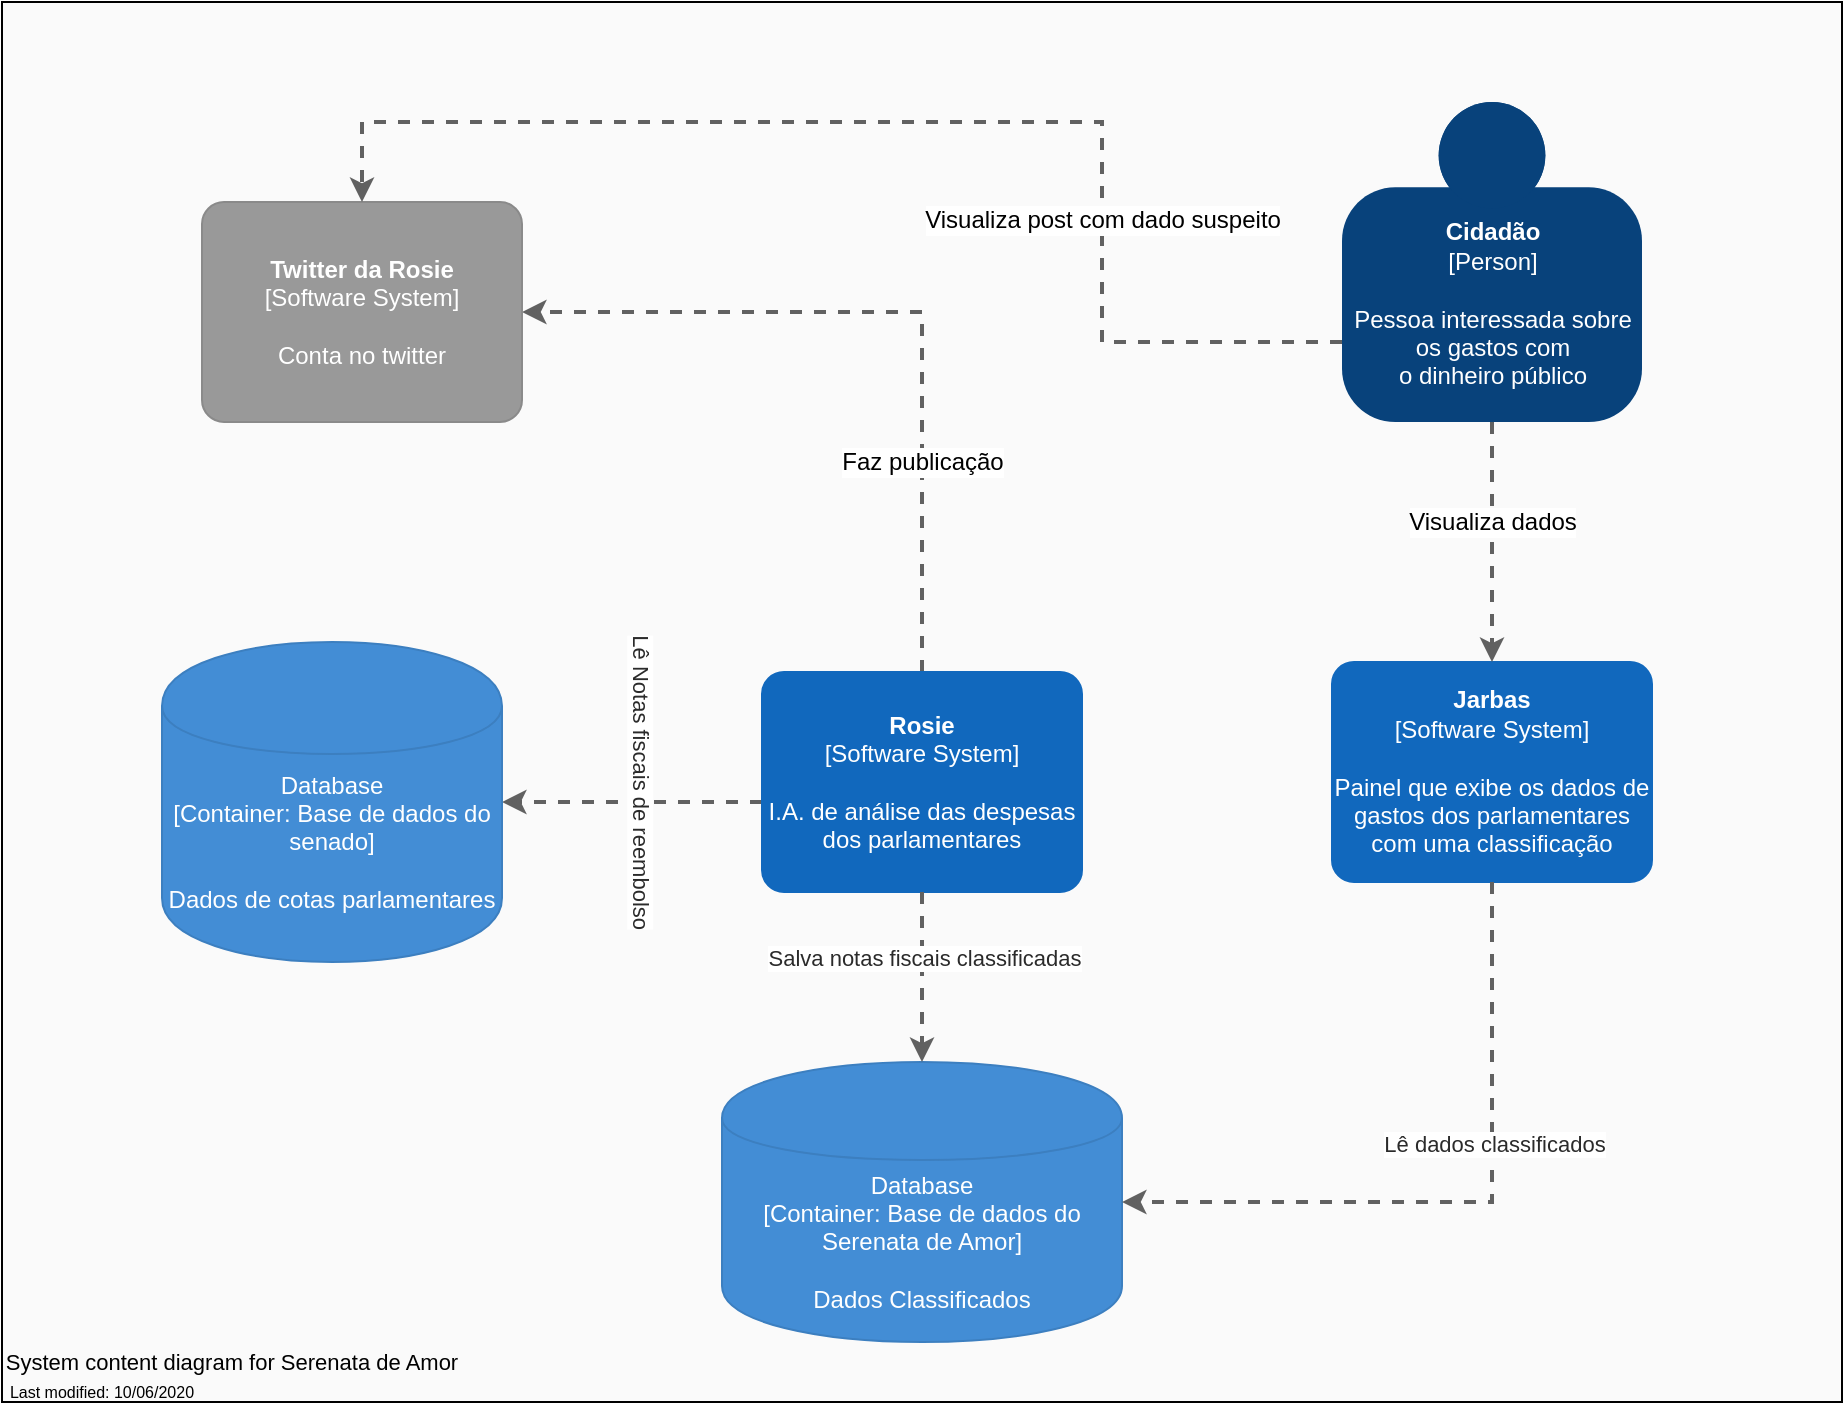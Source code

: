 <mxfile version="13.6.5">
    <diagram id="9_6gIEWsk8SYqdt57Kxq" name="Page-1">
        <mxGraphModel dx="1469" dy="689" grid="1" gridSize="10" guides="1" tooltips="1" connect="1" arrows="1" fold="1" page="1" pageScale="1" pageWidth="827" pageHeight="1169" math="0" shadow="0">
            <root>
                <mxCell id="0"/>
                <mxCell id="1" parent="0"/>
                <mxCell id="C-gh5obO0RlPB5jwihEL-24" value="" style="rounded=0;whiteSpace=wrap;html=1;fontSize=12;fillColor=#FAFAFA;" parent="1" vertex="1">
                    <mxGeometry x="40" y="70" width="920" height="700" as="geometry"/>
                </mxCell>
                <mxCell id="C-gh5obO0RlPB5jwihEL-14" style="edgeStyle=orthogonalEdgeStyle;rounded=0;orthogonalLoop=1;jettySize=auto;html=1;dashed=1;strokeColor=#616161;fontSize=12;shadow=0;strokeWidth=2;" parent="1" source="C-gh5obO0RlPB5jwihEL-1" target="C-gh5obO0RlPB5jwihEL-13" edge="1">
                    <mxGeometry relative="1" as="geometry">
                        <Array as="points">
                            <mxPoint x="500" y="225"/>
                        </Array>
                    </mxGeometry>
                </mxCell>
                <mxCell id="C-gh5obO0RlPB5jwihEL-16" value="Faz publicação" style="edgeLabel;html=1;align=center;verticalAlign=middle;resizable=0;points=[];fontSize=12;labelBackgroundColor=#ffffff;fontColor=#000000;" parent="C-gh5obO0RlPB5jwihEL-14" vertex="1" connectable="0">
                    <mxGeometry x="-0.416" y="2" relative="1" as="geometry">
                        <mxPoint x="2" y="6" as="offset"/>
                    </mxGeometry>
                </mxCell>
                <mxCell id="C-gh5obO0RlPB5jwihEL-15" style="edgeStyle=orthogonalEdgeStyle;rounded=0;orthogonalLoop=1;jettySize=auto;html=1;entryX=1;entryY=0.5;entryDx=0;entryDy=0;entryPerimeter=0;dashed=1;strokeColor=#616161;fontSize=12;strokeWidth=2;" parent="1" source="C-gh5obO0RlPB5jwihEL-1" target="C-gh5obO0RlPB5jwihEL-6" edge="1">
                    <mxGeometry relative="1" as="geometry">
                        <Array as="points">
                            <mxPoint x="360" y="470"/>
                            <mxPoint x="360" y="470"/>
                        </Array>
                    </mxGeometry>
                </mxCell>
                <mxCell id="7" value="Lê Notas fiscais de reembolso" style="edgeLabel;html=1;align=center;verticalAlign=middle;resizable=0;points=[];fontColor=#2B2B2B;labelBackgroundColor=#ffffff;rotation=90;" vertex="1" connectable="0" parent="C-gh5obO0RlPB5jwihEL-15">
                    <mxGeometry x="0.189" relative="1" as="geometry">
                        <mxPoint x="17.14" y="-10.02" as="offset"/>
                    </mxGeometry>
                </mxCell>
                <object placeholders="1" c4Name="Rosie" c4Type="Software System" c4Description="I.A. de análise das despesas dos parlamentares" label="&lt;b&gt;%c4Name%&lt;/b&gt;&lt;div&gt;[%c4Type%]&lt;/div&gt;&lt;br&gt;&lt;div&gt;%c4Description%&lt;/div&gt;" id="C-gh5obO0RlPB5jwihEL-1">
                    <mxCell style="rounded=1;whiteSpace=wrap;html=1;labelBackgroundColor=none;fillColor=#1168BD;fontColor=#ffffff;align=center;arcSize=10;strokeColor=#1168BD;metaEdit=1;metaData={&quot;c4Type&quot;:{&quot;editable&quot;:false}};points=[[0.25,0,0],[0.5,0,0],[0.75,0,0],[1,0.25,0],[1,0.5,0],[1,0.75,0],[0.75,1,0],[0.5,1,0],[0.25,1,0],[0,0.75,0],[0,0.5,0],[0,0.25,0]];" parent="1" vertex="1">
                        <mxGeometry x="420" y="405" width="160" height="110.0" as="geometry"/>
                    </mxCell>
                </object>
                <object placeholders="1" c4Name="Jarbas" c4Type="Software System" c4Description="Painel que exibe os dados de gastos dos parlamentares com uma classificação" label="&lt;b&gt;%c4Name%&lt;/b&gt;&lt;div&gt;[%c4Type%]&lt;/div&gt;&lt;br&gt;&lt;div&gt;%c4Description%&lt;/div&gt;" id="C-gh5obO0RlPB5jwihEL-3">
                    <mxCell style="rounded=1;whiteSpace=wrap;html=1;labelBackgroundColor=none;fillColor=#1168BD;fontColor=#ffffff;align=center;arcSize=10;strokeColor=#1168BD;metaEdit=1;metaData={&quot;c4Type&quot;:{&quot;editable&quot;:false}};points=[[0.25,0,0],[0.5,0,0],[0.75,0,0],[1,0.25,0],[1,0.5,0],[1,0.75,0],[0.75,1,0],[0.5,1,0],[0.25,1,0],[0,0.75,0],[0,0.5,0],[0,0.25,0]];" parent="1" vertex="1">
                        <mxGeometry x="705" y="400" width="160" height="110.0" as="geometry"/>
                    </mxCell>
                </object>
                <object placeholders="1" c4Type="Database" c4Technology="Base de dados do senado" c4Description="Dados de cotas parlamentares" label="%c4Type%&lt;div style=&quot;font-size: 12px;&quot;&gt;[Container:&amp;nbsp;%c4Technology%]&lt;/div&gt;&lt;br style=&quot;font-size: 12px;&quot;&gt;&lt;div style=&quot;font-size: 12px;&quot;&gt;%c4Description%&lt;/div&gt;" id="C-gh5obO0RlPB5jwihEL-6">
                    <mxCell style="shape=cylinder;whiteSpace=wrap;html=1;boundedLbl=1;rounded=0;labelBackgroundColor=none;fillColor=#438DD5;fontSize=12;fontColor=#ffffff;align=center;strokeColor=#3C7FC0;metaEdit=1;points=[[0.5,0,0],[1,0.25,0],[1,0.5,0],[1,0.75,0],[0.5,1,0],[0,0.75,0],[0,0.5,0],[0,0.25,0]];metaData={&quot;c4Type&quot;:{&quot;editable&quot;:false}};" parent="1" vertex="1">
                        <mxGeometry x="120" y="390" width="170" height="160" as="geometry"/>
                    </mxCell>
                </object>
                <mxCell id="C-gh5obO0RlPB5jwihEL-11" style="edgeStyle=orthogonalEdgeStyle;rounded=0;orthogonalLoop=1;jettySize=auto;html=1;fontSize=12;dashed=1;strokeColor=#616161;strokeWidth=2;fontColor=#000000;" parent="1" source="C-gh5obO0RlPB5jwihEL-9" target="C-gh5obO0RlPB5jwihEL-3" edge="1">
                    <mxGeometry relative="1" as="geometry"/>
                </mxCell>
                <mxCell id="C-gh5obO0RlPB5jwihEL-12" value="Visualiza dados" style="edgeLabel;html=1;align=center;verticalAlign=middle;resizable=0;points=[];fontSize=12;labelBackgroundColor=#ffffff;fontColor=#000000;" parent="C-gh5obO0RlPB5jwihEL-11" vertex="1" connectable="0">
                    <mxGeometry x="-0.257" y="3" relative="1" as="geometry">
                        <mxPoint x="-3" y="5.29" as="offset"/>
                    </mxGeometry>
                </mxCell>
                <object placeholders="1" c4Name="Cidadão" c4Type="Person" c4Description="Pessoa interessada sobre &#10;os gastos com &#10;o dinheiro público" label="&lt;b&gt;%c4Name%&lt;/b&gt;&lt;div&gt;[%c4Type%]&lt;/div&gt;&lt;br&gt;&lt;div&gt;%c4Description%&lt;/div&gt;" id="C-gh5obO0RlPB5jwihEL-9">
                    <mxCell style="html=1;dashed=0;whitespace=wrap;fillColor=#08427b;strokeColor=none;fontColor=#ffffff;shape=mxgraph.c4.person;align=center;metaEdit=1;points=[[0.5,0,0],[1,0.5,0],[1,0.75,0],[0.75,1,0],[0.5,1,0],[0.25,1,0],[0,0.75,0],[0,0.5,0]];metaData={&quot;c4Type&quot;:{&quot;editable&quot;:false}};" parent="1" vertex="1">
                        <mxGeometry x="710" y="120" width="150" height="160" as="geometry"/>
                    </mxCell>
                </object>
                <object placeholders="1" c4Name="Twitter da Rosie" c4Type="Software System" c4Description="Conta no twitter" label="&lt;b&gt;%c4Name%&lt;/b&gt;&lt;div&gt;[%c4Type%]&lt;/div&gt;&lt;br&gt;&lt;div&gt;%c4Description%&lt;/div&gt;" id="C-gh5obO0RlPB5jwihEL-13">
                    <mxCell style="rounded=1;whiteSpace=wrap;html=1;labelBackgroundColor=none;fillColor=#999999;fontColor=#ffffff;align=center;arcSize=10;strokeColor=#8A8A8A;metaEdit=1;metaData={&quot;c4Type&quot;:{&quot;editable&quot;:false}};points=[[0.25,0,0],[0.5,0,0],[0.75,0,0],[1,0.25,0],[1,0.5,0],[1,0.75,0],[0.75,1,0],[0.5,1,0],[0.25,1,0],[0,0.75,0],[0,0.5,0],[0,0.25,0]];" parent="1" vertex="1">
                        <mxGeometry x="140" y="170" width="160" height="110.0" as="geometry"/>
                    </mxCell>
                </object>
                <mxCell id="C-gh5obO0RlPB5jwihEL-25" value="System content diagram for Serenata de Amor" style="text;html=1;align=center;verticalAlign=middle;whiteSpace=wrap;rounded=0;fontSize=11;fontColor=#000000;" parent="1" vertex="1">
                    <mxGeometry x="40" y="740" width="230" height="20" as="geometry"/>
                </mxCell>
                <mxCell id="C-gh5obO0RlPB5jwihEL-26" value="Last modified: 10/06/2020" style="text;html=1;align=center;verticalAlign=middle;whiteSpace=wrap;rounded=0;fontSize=8;fontColor=#000000;" parent="1" vertex="1">
                    <mxGeometry x="40" y="760" width="100" height="10" as="geometry"/>
                </mxCell>
                <object placeholders="1" c4Type="Database" c4Technology="Base de dados do Serenata de Amor" c4Description="Dados Classificados" label="%c4Type%&lt;div style=&quot;font-size: 12px;&quot;&gt;[Container:&amp;nbsp;%c4Technology%]&lt;/div&gt;&lt;br style=&quot;font-size: 12px;&quot;&gt;&lt;div style=&quot;font-size: 12px;&quot;&gt;%c4Description%&lt;/div&gt;" id="2">
                    <mxCell style="shape=cylinder;whiteSpace=wrap;html=1;boundedLbl=1;rounded=0;labelBackgroundColor=none;fillColor=#438DD5;fontSize=12;fontColor=#ffffff;align=center;strokeColor=#3C7FC0;metaEdit=1;points=[[0.5,0,0],[1,0.25,0],[1,0.5,0],[1,0.75,0],[0.5,1,0],[0,0.75,0],[0,0.5,0],[0,0.25,0]];metaData={&quot;c4Type&quot;:{&quot;editable&quot;:false}};" vertex="1" parent="1">
                        <mxGeometry x="400" y="600" width="200" height="140" as="geometry"/>
                    </mxCell>
                </object>
                <mxCell id="5" style="edgeStyle=orthogonalEdgeStyle;rounded=0;orthogonalLoop=1;jettySize=auto;html=1;entryX=0.5;entryY=0;entryDx=0;entryDy=0;entryPerimeter=0;dashed=1;strokeColor=#616161;fontSize=12;strokeWidth=2;exitX=0.5;exitY=1;exitDx=0;exitDy=0;exitPerimeter=0;" edge="1" parent="1" source="C-gh5obO0RlPB5jwihEL-1" target="2">
                    <mxGeometry relative="1" as="geometry">
                        <Array as="points">
                            <mxPoint x="500" y="550"/>
                            <mxPoint x="500" y="550"/>
                        </Array>
                        <mxPoint x="430" y="470" as="sourcePoint"/>
                        <mxPoint x="330" y="470" as="targetPoint"/>
                    </mxGeometry>
                </mxCell>
                <mxCell id="6" value="Salva notas fiscais classificadas" style="edgeLabel;html=1;align=center;verticalAlign=middle;resizable=0;points=[];fontColor=#2B2B2B;labelBackgroundColor=#ffffff;" vertex="1" connectable="0" parent="5">
                    <mxGeometry x="-0.24" y="1" relative="1" as="geometry">
                        <mxPoint as="offset"/>
                    </mxGeometry>
                </mxCell>
                <mxCell id="9" style="edgeStyle=orthogonalEdgeStyle;rounded=0;orthogonalLoop=1;jettySize=auto;html=1;entryX=1;entryY=0.5;entryDx=0;entryDy=0;entryPerimeter=0;dashed=1;strokeColor=#616161;fontSize=12;strokeWidth=2;exitX=0.5;exitY=1;exitDx=0;exitDy=0;exitPerimeter=0;" edge="1" parent="1" source="C-gh5obO0RlPB5jwihEL-3" target="2">
                    <mxGeometry relative="1" as="geometry">
                        <Array as="points">
                            <mxPoint x="785" y="670"/>
                        </Array>
                        <mxPoint x="510" y="525" as="sourcePoint"/>
                        <mxPoint x="510" y="610" as="targetPoint"/>
                    </mxGeometry>
                </mxCell>
                <mxCell id="10" value="Lê dados classificados" style="edgeLabel;html=1;align=center;verticalAlign=middle;resizable=0;points=[];fontColor=#2B2B2B;labelBackgroundColor=#ffffff;" vertex="1" connectable="0" parent="9">
                    <mxGeometry x="-0.24" y="1" relative="1" as="geometry">
                        <mxPoint as="offset"/>
                    </mxGeometry>
                </mxCell>
                <mxCell id="11" style="edgeStyle=orthogonalEdgeStyle;rounded=0;orthogonalLoop=1;jettySize=auto;html=1;dashed=1;strokeColor=#616161;fontSize=12;shadow=0;strokeWidth=2;exitX=0;exitY=0.75;exitDx=0;exitDy=0;exitPerimeter=0;entryX=0.5;entryY=0;entryDx=0;entryDy=0;entryPerimeter=0;" edge="1" parent="1" source="C-gh5obO0RlPB5jwihEL-9" target="C-gh5obO0RlPB5jwihEL-13">
                    <mxGeometry relative="1" as="geometry">
                        <Array as="points">
                            <mxPoint x="590" y="240"/>
                            <mxPoint x="590" y="130"/>
                            <mxPoint x="220" y="130"/>
                        </Array>
                        <mxPoint x="420" y="330" as="sourcePoint"/>
                        <mxPoint x="220" y="150" as="targetPoint"/>
                    </mxGeometry>
                </mxCell>
                <mxCell id="12" value="Visualiza post com dado suspeito" style="edgeLabel;html=1;align=center;verticalAlign=middle;resizable=0;points=[];fontSize=12;labelBackgroundColor=#ffffff;fontColor=#000000;" vertex="1" connectable="0" parent="11">
                    <mxGeometry x="-0.416" y="2" relative="1" as="geometry">
                        <mxPoint x="2" y="6" as="offset"/>
                    </mxGeometry>
                </mxCell>
            </root>
        </mxGraphModel>
    </diagram>
</mxfile>
